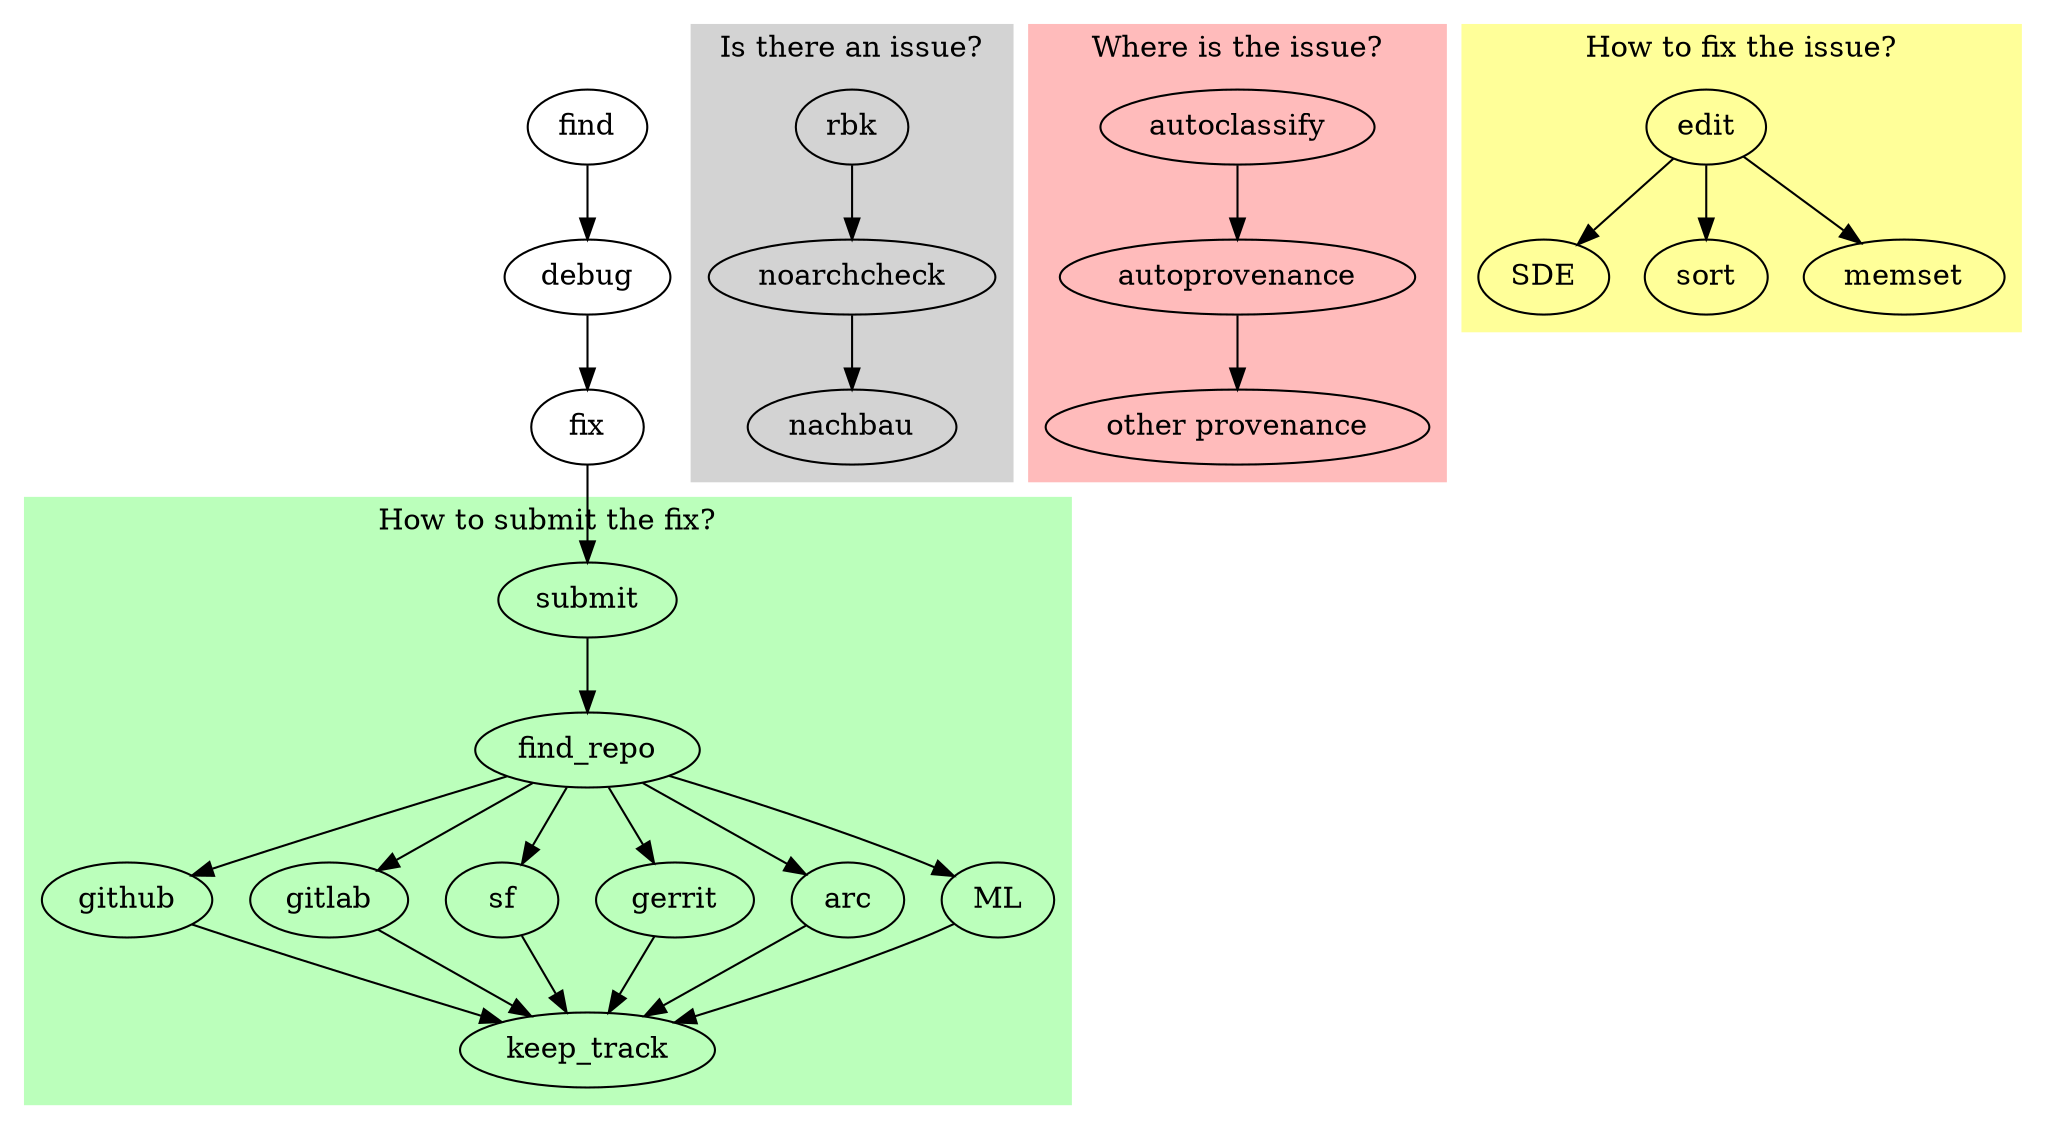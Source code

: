 digraph G {
  find -> debug -> fix -> submit

  subgraph cluster_0 {
    color=lightgray;
    style=filled;
    rbk -> noarchcheck -> nachbau;
    label = "Is there an issue?";
  }
  subgraph cluster_1 {
    color="#ffbbbb";
    style=filled;
    autoclassify -> autoprovenance -> "other provenance";
    label = "Where is the issue?";
  }
  subgraph cluster_2 {
    color="#ffff99";
    style=filled;
    edit -> {SDE,sort,memset};
    label = "How to fix the issue?";
  }
  subgraph cluster_3 {
    color="#bbffbb";
    style=filled;
    submit -> find_repo -> {github,gitlab,sf,gerrit,arc,ML} -> keep_track;
    label = "How to submit the fix?";
  }
}
